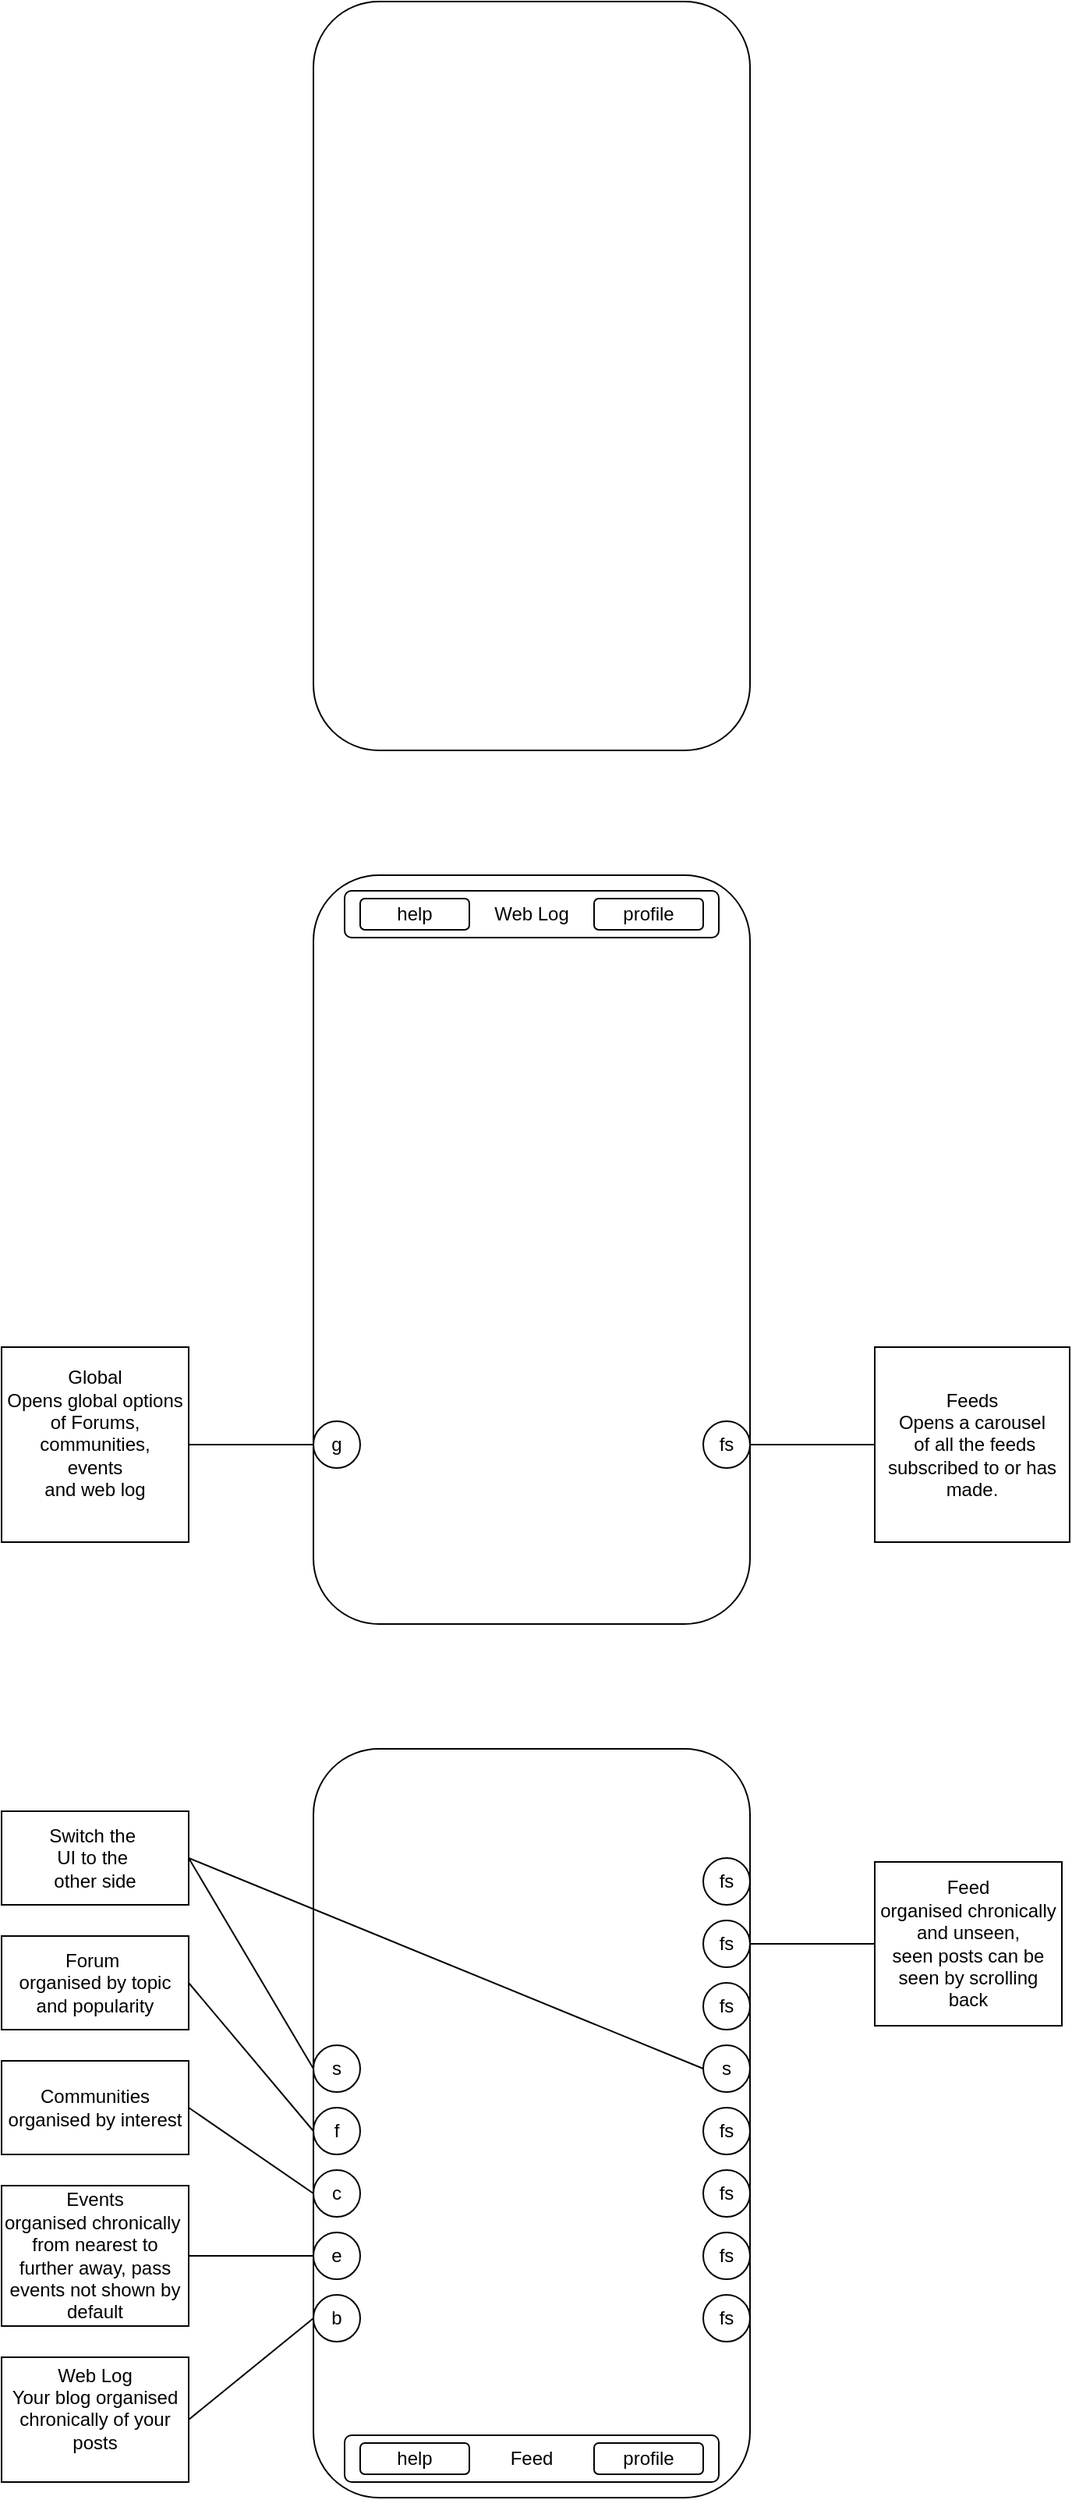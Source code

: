 <mxfile version="26.0.14">
  <diagram name="Page-1" id="ityvs8Irgx1J0kxPsXEz">
    <mxGraphModel dx="2021" dy="685" grid="1" gridSize="10" guides="1" tooltips="1" connect="1" arrows="1" fold="1" page="1" pageScale="1" pageWidth="826" pageHeight="1169" math="0" shadow="0">
      <root>
        <mxCell id="0" />
        <mxCell id="1" parent="0" />
        <mxCell id="J9n1R6baBEnanZzoKZ7X-1" value="" style="rounded=1;whiteSpace=wrap;html=1;" vertex="1" parent="1">
          <mxGeometry x="80" y="80" width="280" height="480" as="geometry" />
        </mxCell>
        <mxCell id="J9n1R6baBEnanZzoKZ7X-2" value="" style="rounded=1;whiteSpace=wrap;html=1;" vertex="1" parent="1">
          <mxGeometry x="80" y="640" width="280" height="480" as="geometry" />
        </mxCell>
        <mxCell id="J9n1R6baBEnanZzoKZ7X-3" value="g" style="ellipse;whiteSpace=wrap;html=1;aspect=fixed;" vertex="1" parent="1">
          <mxGeometry x="80" y="990" width="30" height="30" as="geometry" />
        </mxCell>
        <mxCell id="J9n1R6baBEnanZzoKZ7X-4" value="fs" style="ellipse;whiteSpace=wrap;html=1;aspect=fixed;" vertex="1" parent="1">
          <mxGeometry x="330" y="990" width="30" height="30" as="geometry" />
        </mxCell>
        <mxCell id="J9n1R6baBEnanZzoKZ7X-5" value="Web Log" style="rounded=1;whiteSpace=wrap;html=1;" vertex="1" parent="1">
          <mxGeometry x="100" y="650" width="240" height="30" as="geometry" />
        </mxCell>
        <mxCell id="J9n1R6baBEnanZzoKZ7X-6" value="help" style="rounded=1;whiteSpace=wrap;html=1;" vertex="1" parent="1">
          <mxGeometry x="110" y="655" width="70" height="20" as="geometry" />
        </mxCell>
        <mxCell id="J9n1R6baBEnanZzoKZ7X-7" value="profile" style="rounded=1;whiteSpace=wrap;html=1;" vertex="1" parent="1">
          <mxGeometry x="260" y="655" width="70" height="20" as="geometry" />
        </mxCell>
        <mxCell id="J9n1R6baBEnanZzoKZ7X-8" value="" style="rounded=1;whiteSpace=wrap;html=1;" vertex="1" parent="1">
          <mxGeometry x="80" y="1200" width="280" height="480" as="geometry" />
        </mxCell>
        <mxCell id="J9n1R6baBEnanZzoKZ7X-9" value="b" style="ellipse;whiteSpace=wrap;html=1;aspect=fixed;" vertex="1" parent="1">
          <mxGeometry x="80" y="1550" width="30" height="30" as="geometry" />
        </mxCell>
        <mxCell id="J9n1R6baBEnanZzoKZ7X-10" value="fs" style="ellipse;whiteSpace=wrap;html=1;aspect=fixed;" vertex="1" parent="1">
          <mxGeometry x="330" y="1550" width="30" height="30" as="geometry" />
        </mxCell>
        <mxCell id="J9n1R6baBEnanZzoKZ7X-11" value="Feed" style="rounded=1;whiteSpace=wrap;html=1;" vertex="1" parent="1">
          <mxGeometry x="100" y="1640" width="240" height="30" as="geometry" />
        </mxCell>
        <mxCell id="J9n1R6baBEnanZzoKZ7X-12" value="help" style="rounded=1;whiteSpace=wrap;html=1;" vertex="1" parent="1">
          <mxGeometry x="110" y="1645" width="70" height="20" as="geometry" />
        </mxCell>
        <mxCell id="J9n1R6baBEnanZzoKZ7X-13" value="profile" style="rounded=1;whiteSpace=wrap;html=1;" vertex="1" parent="1">
          <mxGeometry x="260" y="1645" width="70" height="20" as="geometry" />
        </mxCell>
        <mxCell id="J9n1R6baBEnanZzoKZ7X-14" value="&lt;div&gt;Global&lt;/div&gt;&lt;div&gt;Opens global options of Forums,&lt;/div&gt;&lt;div&gt;communities,&lt;/div&gt;&lt;div&gt;events&lt;/div&gt;&lt;div&gt;and web log&lt;/div&gt;&lt;div&gt;&lt;br&gt;&lt;/div&gt;" style="rounded=0;whiteSpace=wrap;html=1;" vertex="1" parent="1">
          <mxGeometry x="-120" y="942.5" width="120" height="125" as="geometry" />
        </mxCell>
        <mxCell id="J9n1R6baBEnanZzoKZ7X-15" value="" style="endArrow=none;html=1;rounded=0;exitX=1;exitY=0.5;exitDx=0;exitDy=0;entryX=0;entryY=0.5;entryDx=0;entryDy=0;" edge="1" parent="1" source="J9n1R6baBEnanZzoKZ7X-14" target="J9n1R6baBEnanZzoKZ7X-3">
          <mxGeometry width="50" height="50" relative="1" as="geometry">
            <mxPoint x="160" y="920" as="sourcePoint" />
            <mxPoint x="210" y="870" as="targetPoint" />
          </mxGeometry>
        </mxCell>
        <mxCell id="J9n1R6baBEnanZzoKZ7X-16" value="&lt;div&gt;Feeds&lt;/div&gt;&lt;div&gt;Opens a carousel&lt;/div&gt;&lt;div&gt;&amp;nbsp;of all the feeds &lt;br&gt;&lt;/div&gt;&lt;div&gt;subscribed to or has &lt;br&gt;&lt;/div&gt;&lt;div&gt;made.&lt;/div&gt;" style="whiteSpace=wrap;html=1;aspect=fixed;" vertex="1" parent="1">
          <mxGeometry x="440" y="942.5" width="125" height="125" as="geometry" />
        </mxCell>
        <mxCell id="J9n1R6baBEnanZzoKZ7X-17" value="" style="endArrow=none;html=1;rounded=0;entryX=0;entryY=0.5;entryDx=0;entryDy=0;exitX=1;exitY=0.5;exitDx=0;exitDy=0;exitPerimeter=0;" edge="1" parent="1" source="J9n1R6baBEnanZzoKZ7X-4" target="J9n1R6baBEnanZzoKZ7X-16">
          <mxGeometry width="50" height="50" relative="1" as="geometry">
            <mxPoint x="370" y="1000" as="sourcePoint" />
            <mxPoint x="210" y="870" as="targetPoint" />
          </mxGeometry>
        </mxCell>
        <mxCell id="J9n1R6baBEnanZzoKZ7X-18" value="fs" style="ellipse;whiteSpace=wrap;html=1;aspect=fixed;" vertex="1" parent="1">
          <mxGeometry x="330" y="1510" width="30" height="30" as="geometry" />
        </mxCell>
        <mxCell id="J9n1R6baBEnanZzoKZ7X-19" value="fs" style="ellipse;whiteSpace=wrap;html=1;aspect=fixed;" vertex="1" parent="1">
          <mxGeometry x="330" y="1470" width="30" height="30" as="geometry" />
        </mxCell>
        <mxCell id="J9n1R6baBEnanZzoKZ7X-20" value="fs" style="ellipse;whiteSpace=wrap;html=1;aspect=fixed;" vertex="1" parent="1">
          <mxGeometry x="330" y="1430" width="30" height="30" as="geometry" />
        </mxCell>
        <mxCell id="J9n1R6baBEnanZzoKZ7X-21" value="e" style="ellipse;whiteSpace=wrap;html=1;aspect=fixed;" vertex="1" parent="1">
          <mxGeometry x="80" y="1510" width="30" height="30" as="geometry" />
        </mxCell>
        <mxCell id="J9n1R6baBEnanZzoKZ7X-22" value="c" style="ellipse;whiteSpace=wrap;html=1;aspect=fixed;" vertex="1" parent="1">
          <mxGeometry x="80" y="1470" width="30" height="30" as="geometry" />
        </mxCell>
        <mxCell id="J9n1R6baBEnanZzoKZ7X-23" value="f" style="ellipse;whiteSpace=wrap;html=1;aspect=fixed;" vertex="1" parent="1">
          <mxGeometry x="80" y="1430" width="30" height="30" as="geometry" />
        </mxCell>
        <mxCell id="J9n1R6baBEnanZzoKZ7X-24" value="s" style="ellipse;whiteSpace=wrap;html=1;aspect=fixed;" vertex="1" parent="1">
          <mxGeometry x="80" y="1390" width="30" height="30" as="geometry" />
        </mxCell>
        <mxCell id="J9n1R6baBEnanZzoKZ7X-25" value="s" style="ellipse;whiteSpace=wrap;html=1;aspect=fixed;" vertex="1" parent="1">
          <mxGeometry x="330" y="1390" width="30" height="30" as="geometry" />
        </mxCell>
        <mxCell id="J9n1R6baBEnanZzoKZ7X-26" value="fs" style="ellipse;whiteSpace=wrap;html=1;aspect=fixed;" vertex="1" parent="1">
          <mxGeometry x="330" y="1350" width="30" height="30" as="geometry" />
        </mxCell>
        <mxCell id="J9n1R6baBEnanZzoKZ7X-27" value="fs" style="ellipse;whiteSpace=wrap;html=1;aspect=fixed;" vertex="1" parent="1">
          <mxGeometry x="330" y="1310" width="30" height="30" as="geometry" />
        </mxCell>
        <mxCell id="J9n1R6baBEnanZzoKZ7X-28" value="fs" style="ellipse;whiteSpace=wrap;html=1;aspect=fixed;" vertex="1" parent="1">
          <mxGeometry x="330" y="1270" width="30" height="30" as="geometry" />
        </mxCell>
        <mxCell id="J9n1R6baBEnanZzoKZ7X-29" value="&lt;div&gt;Switch the&amp;nbsp;&lt;/div&gt;&lt;div&gt;UI to the&amp;nbsp;&lt;/div&gt;&lt;div&gt;other side&lt;/div&gt;" style="rounded=0;whiteSpace=wrap;html=1;" vertex="1" parent="1">
          <mxGeometry x="-120" y="1240" width="120" height="60" as="geometry" />
        </mxCell>
        <mxCell id="J9n1R6baBEnanZzoKZ7X-30" value="" style="endArrow=none;html=1;rounded=0;exitX=1;exitY=0.5;exitDx=0;exitDy=0;entryX=0;entryY=0.5;entryDx=0;entryDy=0;" edge="1" parent="1" source="J9n1R6baBEnanZzoKZ7X-29" target="J9n1R6baBEnanZzoKZ7X-25">
          <mxGeometry width="50" height="50" relative="1" as="geometry">
            <mxPoint x="290" y="1370" as="sourcePoint" />
            <mxPoint x="340" y="1320" as="targetPoint" />
          </mxGeometry>
        </mxCell>
        <mxCell id="J9n1R6baBEnanZzoKZ7X-31" value="" style="endArrow=none;html=1;rounded=0;exitX=1;exitY=0.5;exitDx=0;exitDy=0;entryX=0;entryY=0.5;entryDx=0;entryDy=0;" edge="1" parent="1" source="J9n1R6baBEnanZzoKZ7X-29" target="J9n1R6baBEnanZzoKZ7X-24">
          <mxGeometry width="50" height="50" relative="1" as="geometry">
            <mxPoint x="290" y="1370" as="sourcePoint" />
            <mxPoint x="340" y="1320" as="targetPoint" />
          </mxGeometry>
        </mxCell>
        <mxCell id="J9n1R6baBEnanZzoKZ7X-32" value="&lt;div&gt;Forum&amp;nbsp;&lt;/div&gt;&lt;div&gt;organised by topic&lt;/div&gt;&lt;div&gt;and popularity &lt;/div&gt;" style="rounded=0;whiteSpace=wrap;html=1;" vertex="1" parent="1">
          <mxGeometry x="-120" y="1320" width="120" height="60" as="geometry" />
        </mxCell>
        <mxCell id="J9n1R6baBEnanZzoKZ7X-33" value="" style="endArrow=none;html=1;rounded=0;exitX=1;exitY=0.5;exitDx=0;exitDy=0;entryX=0;entryY=0.5;entryDx=0;entryDy=0;" edge="1" parent="1" source="J9n1R6baBEnanZzoKZ7X-32" target="J9n1R6baBEnanZzoKZ7X-23">
          <mxGeometry width="50" height="50" relative="1" as="geometry">
            <mxPoint x="290" y="1370" as="sourcePoint" />
            <mxPoint x="340" y="1320" as="targetPoint" />
          </mxGeometry>
        </mxCell>
        <mxCell id="J9n1R6baBEnanZzoKZ7X-34" value="&lt;div&gt;Communities&lt;/div&gt;&lt;div&gt;organised by interest&lt;/div&gt;" style="rounded=0;whiteSpace=wrap;html=1;" vertex="1" parent="1">
          <mxGeometry x="-120" y="1400" width="120" height="60" as="geometry" />
        </mxCell>
        <mxCell id="J9n1R6baBEnanZzoKZ7X-35" value="" style="endArrow=none;html=1;rounded=0;exitX=1;exitY=0.5;exitDx=0;exitDy=0;entryX=0;entryY=0.5;entryDx=0;entryDy=0;" edge="1" parent="1" source="J9n1R6baBEnanZzoKZ7X-34" target="J9n1R6baBEnanZzoKZ7X-22">
          <mxGeometry width="50" height="50" relative="1" as="geometry">
            <mxPoint x="290" y="1370" as="sourcePoint" />
            <mxPoint x="340" y="1320" as="targetPoint" />
          </mxGeometry>
        </mxCell>
        <mxCell id="J9n1R6baBEnanZzoKZ7X-36" value="&lt;div&gt;Events&lt;/div&gt;&lt;div&gt;organised chronically&amp;nbsp;&lt;/div&gt;&lt;div&gt;from nearest to further away, pass events not shown by default &lt;br&gt;&lt;/div&gt;" style="rounded=0;whiteSpace=wrap;html=1;" vertex="1" parent="1">
          <mxGeometry x="-120" y="1480" width="120" height="90" as="geometry" />
        </mxCell>
        <mxCell id="J9n1R6baBEnanZzoKZ7X-37" value="" style="endArrow=none;html=1;rounded=0;exitX=1;exitY=0.5;exitDx=0;exitDy=0;entryX=0;entryY=0.5;entryDx=0;entryDy=0;" edge="1" parent="1" source="J9n1R6baBEnanZzoKZ7X-36" target="J9n1R6baBEnanZzoKZ7X-21">
          <mxGeometry width="50" height="50" relative="1" as="geometry">
            <mxPoint x="290" y="1370" as="sourcePoint" />
            <mxPoint x="340" y="1320" as="targetPoint" />
          </mxGeometry>
        </mxCell>
        <mxCell id="J9n1R6baBEnanZzoKZ7X-38" value="&lt;div&gt;Web Log&lt;/div&gt;&lt;div&gt;Your blog organised&lt;/div&gt;&lt;div&gt;chronically of your posts &lt;br&gt;&lt;/div&gt;&lt;div&gt;&lt;br&gt;&lt;/div&gt;" style="rounded=0;whiteSpace=wrap;html=1;" vertex="1" parent="1">
          <mxGeometry x="-120" y="1590" width="120" height="80" as="geometry" />
        </mxCell>
        <mxCell id="J9n1R6baBEnanZzoKZ7X-39" value="" style="endArrow=none;html=1;rounded=0;exitX=1;exitY=0.5;exitDx=0;exitDy=0;entryX=0;entryY=0.5;entryDx=0;entryDy=0;" edge="1" parent="1" source="J9n1R6baBEnanZzoKZ7X-38" target="J9n1R6baBEnanZzoKZ7X-9">
          <mxGeometry width="50" height="50" relative="1" as="geometry">
            <mxPoint x="290" y="1370" as="sourcePoint" />
            <mxPoint x="340" y="1320" as="targetPoint" />
          </mxGeometry>
        </mxCell>
        <mxCell id="J9n1R6baBEnanZzoKZ7X-40" value="&lt;div&gt;Feed&lt;/div&gt;&lt;div&gt;organised chronically&lt;/div&gt;&lt;div&gt;and unseen,&lt;/div&gt;&lt;div&gt;seen posts can be seen by scrolling back&lt;/div&gt;" style="rounded=0;whiteSpace=wrap;html=1;" vertex="1" parent="1">
          <mxGeometry x="440" y="1272.5" width="120" height="105" as="geometry" />
        </mxCell>
        <mxCell id="J9n1R6baBEnanZzoKZ7X-41" value="" style="endArrow=none;html=1;rounded=0;exitX=1;exitY=0.5;exitDx=0;exitDy=0;entryX=0;entryY=0.5;entryDx=0;entryDy=0;" edge="1" parent="1" source="J9n1R6baBEnanZzoKZ7X-27" target="J9n1R6baBEnanZzoKZ7X-40">
          <mxGeometry width="50" height="50" relative="1" as="geometry">
            <mxPoint x="290" y="1370" as="sourcePoint" />
            <mxPoint x="340" y="1320" as="targetPoint" />
          </mxGeometry>
        </mxCell>
      </root>
    </mxGraphModel>
  </diagram>
</mxfile>
